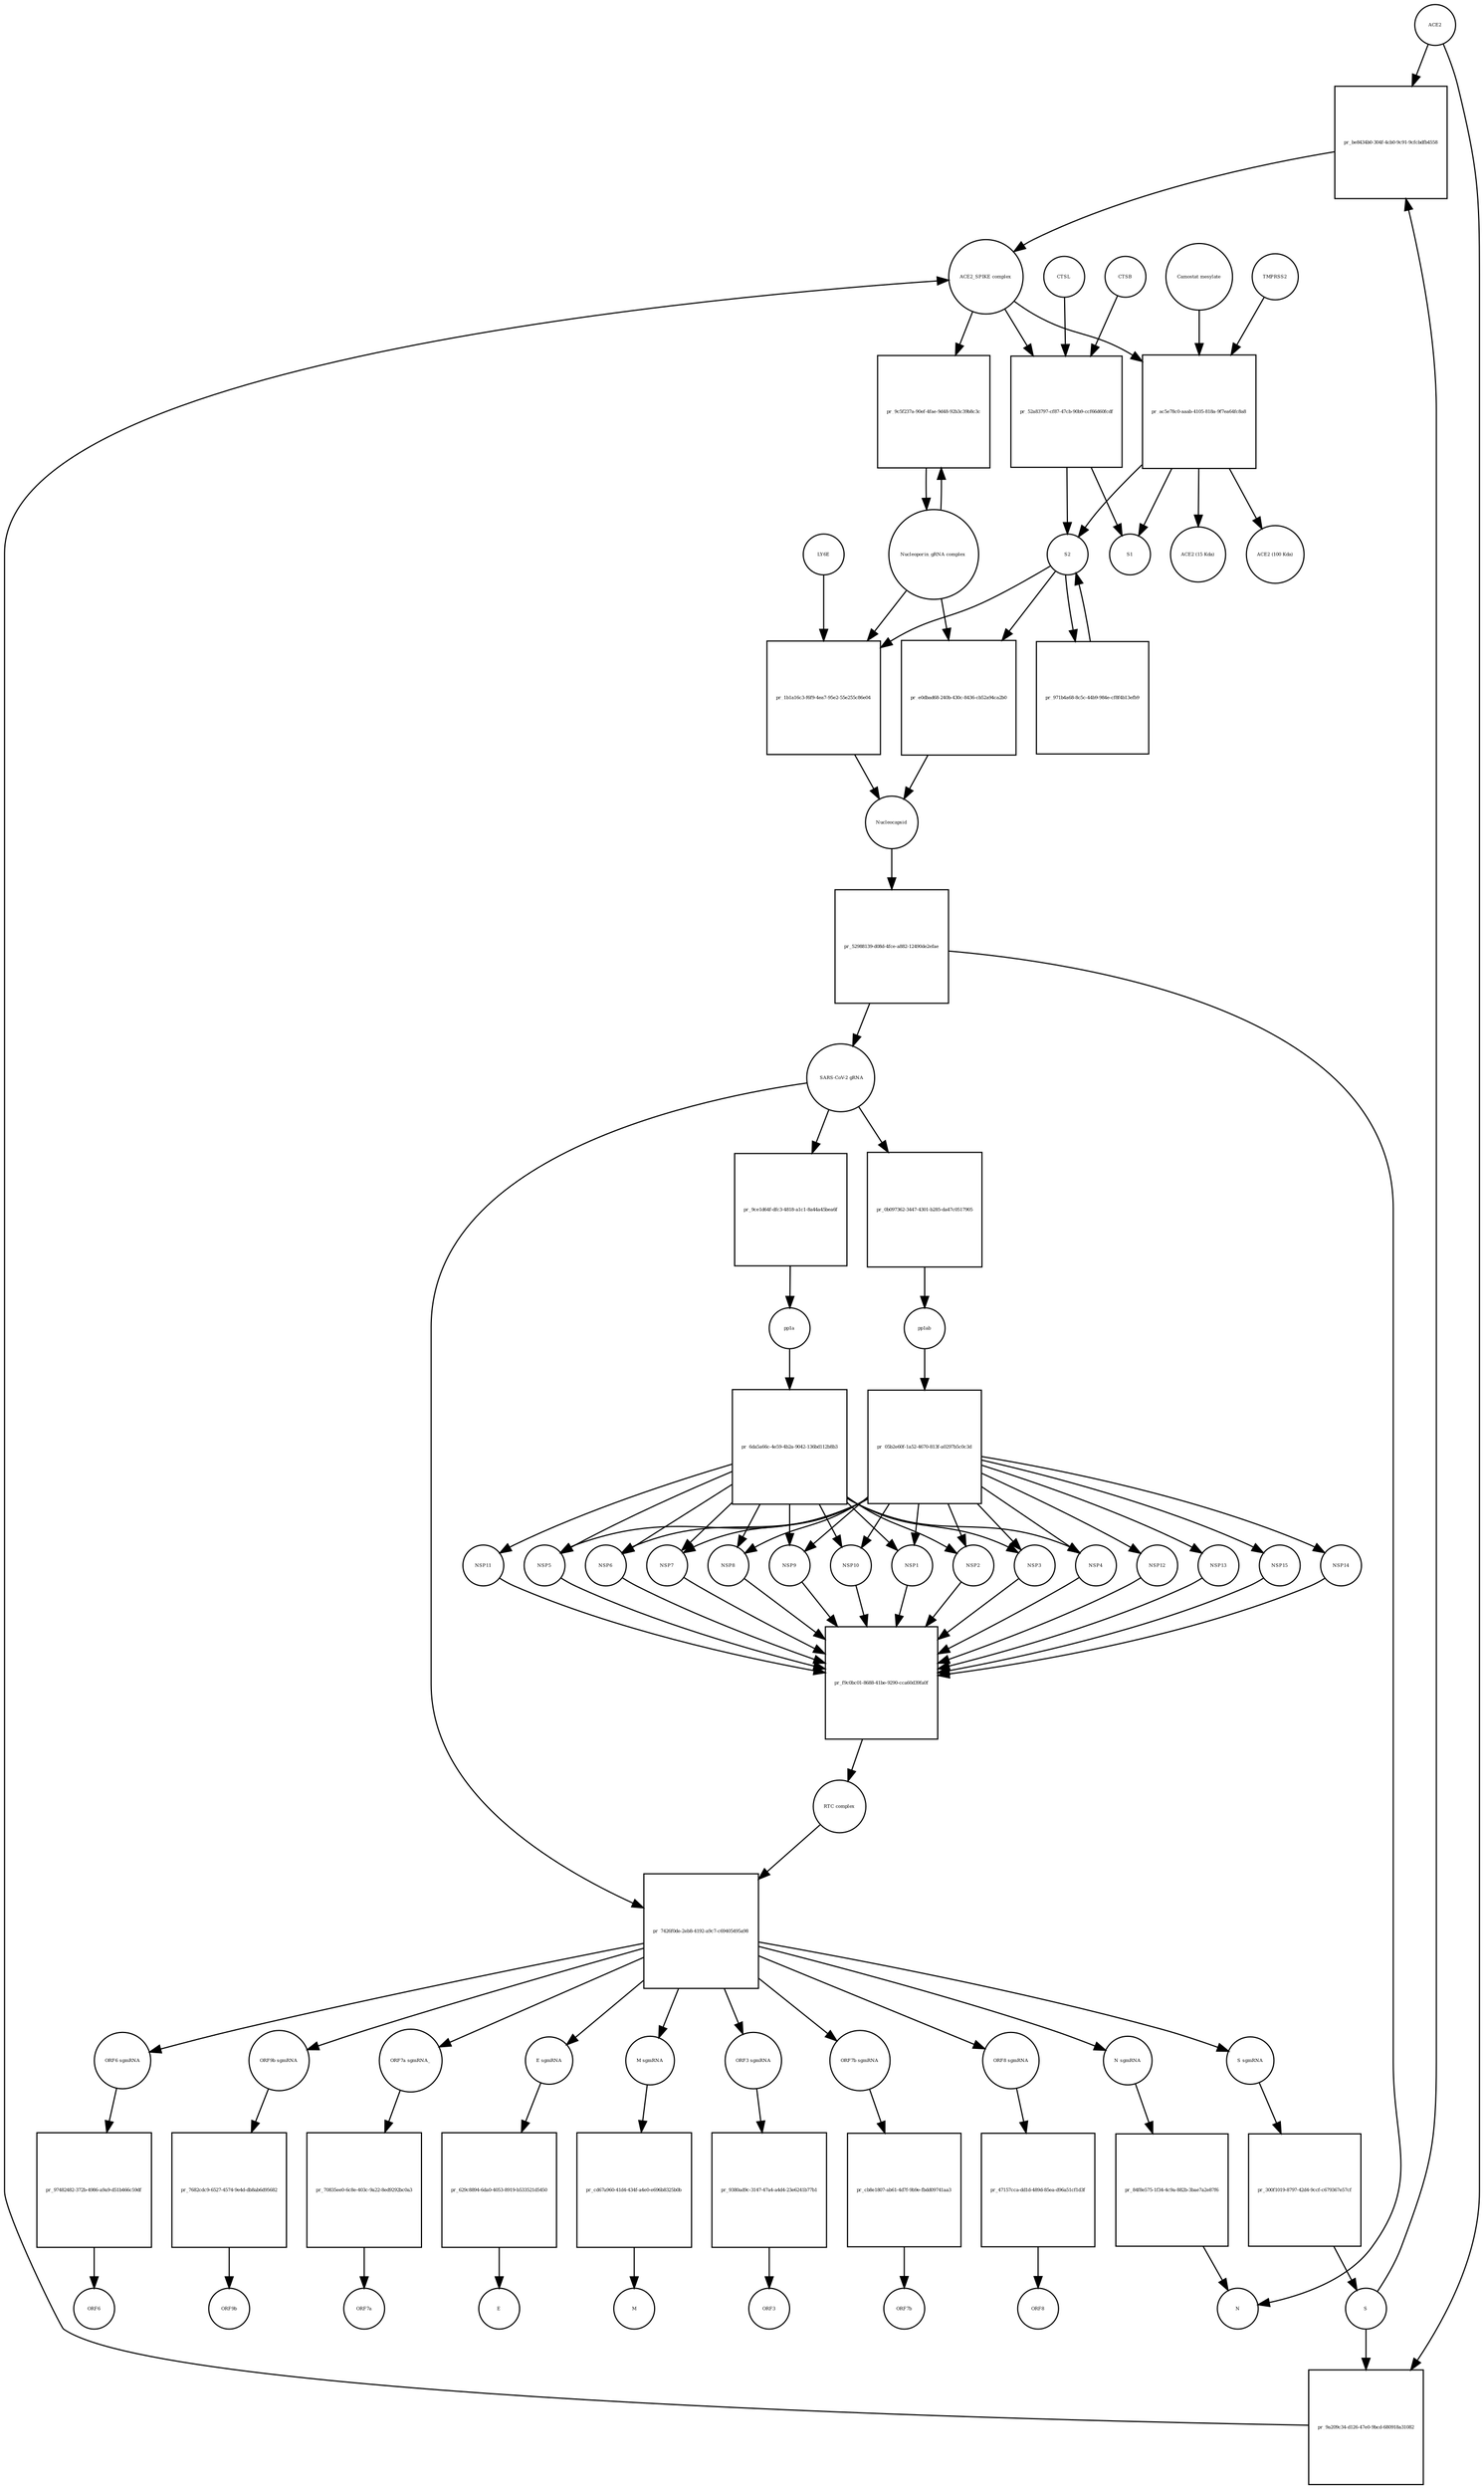 strict digraph  {
ACE2 [annotation="", bipartite=0, cls=macromolecule, fontsize=4, label=ACE2, shape=circle];
"pr_be8434b0-304f-4cb0-9c91-9cfcbdfb4558" [annotation="", bipartite=1, cls=process, fontsize=4, label="pr_be8434b0-304f-4cb0-9c91-9cfcbdfb4558", shape=square];
"ACE2_SPIKE complex" [annotation="", bipartite=0, cls=complex, fontsize=4, label="ACE2_SPIKE complex", shape=circle];
S [annotation="", bipartite=0, cls=macromolecule, fontsize=4, label=S, shape=circle];
"Nucleoporin_gRNA complex " [annotation="", bipartite=0, cls=complex, fontsize=4, label="Nucleoporin_gRNA complex ", shape=circle];
"pr_9c5f237a-90ef-4fae-9d48-92b3c39b8c3c" [annotation="", bipartite=1, cls=process, fontsize=4, label="pr_9c5f237a-90ef-4fae-9d48-92b3c39b8c3c", shape=square];
"pr_52a83797-cf87-47cb-90b9-ccf66d60fcdf" [annotation="", bipartite=1, cls=process, fontsize=4, label="pr_52a83797-cf87-47cb-90b9-ccf66d60fcdf", shape=square];
S2 [annotation="", bipartite=0, cls=macromolecule, fontsize=4, label=S2, shape=circle];
CTSB [annotation="", bipartite=0, cls=macromolecule, fontsize=4, label=CTSB, shape=circle];
CTSL [annotation="", bipartite=0, cls=macromolecule, fontsize=4, label=CTSL, shape=circle];
S1 [annotation="", bipartite=0, cls=macromolecule, fontsize=4, label=S1, shape=circle];
"pr_ac5e78c0-aaab-4105-818a-9f7ea64fc8a8" [annotation="", bipartite=1, cls=process, fontsize=4, label="pr_ac5e78c0-aaab-4105-818a-9f7ea64fc8a8", shape=square];
TMPRSS2 [annotation="", bipartite=0, cls=macromolecule, fontsize=4, label=TMPRSS2, shape=circle];
"Camostat mesylate" [annotation="urn_miriam_pubchem.compound_2536", bipartite=0, cls="simple chemical", fontsize=4, label="Camostat mesylate", shape=circle];
"ACE2 (15 Kda)" [annotation="", bipartite=0, cls=macromolecule, fontsize=4, label="ACE2 (15 Kda)", shape=circle];
"ACE2 (100 Kda)" [annotation="", bipartite=0, cls=macromolecule, fontsize=4, label="ACE2 (100 Kda)", shape=circle];
"pr_9a209c34-d126-47e0-9bcd-680918a31082" [annotation="", bipartite=1, cls=process, fontsize=4, label="pr_9a209c34-d126-47e0-9bcd-680918a31082", shape=square];
"pr_1b1a16c3-f6f9-4ea7-95e2-55e255c86e04" [annotation="", bipartite=1, cls=process, fontsize=4, label="pr_1b1a16c3-f6f9-4ea7-95e2-55e255c86e04", shape=square];
Nucleocapsid [annotation="", bipartite=0, cls=complex, fontsize=4, label=Nucleocapsid, shape=circle];
LY6E [annotation="", bipartite=0, cls=macromolecule, fontsize=4, label=LY6E, shape=circle];
"pr_971b4a68-8c5c-44b9-984e-cf8f4b13efb9" [annotation="", bipartite=1, cls=process, fontsize=4, label="pr_971b4a68-8c5c-44b9-984e-cf8f4b13efb9", shape=square];
"pr_e0dbad68-240b-430c-8436-cb52a94ca2b0" [annotation="", bipartite=1, cls=process, fontsize=4, label="pr_e0dbad68-240b-430c-8436-cb52a94ca2b0", shape=square];
" SARS-CoV-2 gRNA" [annotation="", bipartite=0, cls="nucleic acid feature", fontsize=4, label=" SARS-CoV-2 gRNA", shape=circle];
"pr_0b097362-3447-4301-b285-da47c0517905" [annotation="", bipartite=1, cls=process, fontsize=4, label="pr_0b097362-3447-4301-b285-da47c0517905", shape=square];
pp1ab [annotation="", bipartite=0, cls=macromolecule, fontsize=4, label=pp1ab, shape=circle];
"pr_52988139-d08d-4fce-a882-12490de2efae" [annotation="", bipartite=1, cls=process, fontsize=4, label="pr_52988139-d08d-4fce-a882-12490de2efae", shape=square];
N [annotation="", bipartite=0, cls=macromolecule, fontsize=4, label=N, shape=circle];
"pr_7426f0de-2eb8-4192-a9c7-c69405495a98" [annotation="", bipartite=1, cls=process, fontsize=4, label="pr_7426f0de-2eb8-4192-a9c7-c69405495a98", shape=square];
"ORF7a sgmRNA_" [annotation="", bipartite=0, cls="nucleic acid feature", fontsize=4, label="ORF7a sgmRNA_", shape=circle];
"RTC complex" [annotation="", bipartite=0, cls=complex, fontsize=4, label="RTC complex", shape=circle];
"S sgmRNA" [annotation="", bipartite=0, cls="nucleic acid feature", fontsize=4, label="S sgmRNA", shape=circle];
"E sgmRNA" [annotation="", bipartite=0, cls="nucleic acid feature", fontsize=4, label="E sgmRNA", shape=circle];
"M sgmRNA" [annotation="", bipartite=0, cls="nucleic acid feature", fontsize=4, label="M sgmRNA", shape=circle];
"ORF3 sgmRNA" [annotation="", bipartite=0, cls="nucleic acid feature", fontsize=4, label="ORF3 sgmRNA", shape=circle];
"ORF7b sgmRNA" [annotation="", bipartite=0, cls="nucleic acid feature", fontsize=4, label="ORF7b sgmRNA", shape=circle];
"ORF8 sgmRNA" [annotation="", bipartite=0, cls="nucleic acid feature", fontsize=4, label="ORF8 sgmRNA", shape=circle];
"ORF6 sgmRNA" [annotation="", bipartite=0, cls="nucleic acid feature", fontsize=4, label="ORF6 sgmRNA", shape=circle];
"ORF9b sgmRNA" [annotation="", bipartite=0, cls="nucleic acid feature", fontsize=4, label="ORF9b sgmRNA", shape=circle];
"N sgmRNA" [annotation="", bipartite=0, cls="nucleic acid feature", fontsize=4, label="N sgmRNA", shape=circle];
"pr_300f1019-8797-42d4-9ccf-c679367e57cf" [annotation="", bipartite=1, cls=process, fontsize=4, label="pr_300f1019-8797-42d4-9ccf-c679367e57cf", shape=square];
"pr_629c8894-6da0-4053-8919-b533521d5450" [annotation="", bipartite=1, cls=process, fontsize=4, label="pr_629c8894-6da0-4053-8919-b533521d5450", shape=square];
E [annotation="", bipartite=0, cls=macromolecule, fontsize=4, label=E, shape=circle];
"pr_cd67a960-41d4-434f-a4e0-e696b8325b0b" [annotation="", bipartite=1, cls=process, fontsize=4, label="pr_cd67a960-41d4-434f-a4e0-e696b8325b0b", shape=square];
M [annotation="", bipartite=0, cls=macromolecule, fontsize=4, label=M, shape=circle];
"pr_84f8e575-1f34-4c9a-882b-3bae7a2e87f6" [annotation="", bipartite=1, cls=process, fontsize=4, label="pr_84f8e575-1f34-4c9a-882b-3bae7a2e87f6", shape=square];
"pr_9380ad9c-3147-47a4-a4d4-23e6241b77b1" [annotation="", bipartite=1, cls=process, fontsize=4, label="pr_9380ad9c-3147-47a4-a4d4-23e6241b77b1", shape=square];
ORF3 [annotation="", bipartite=0, cls=macromolecule, fontsize=4, label=ORF3, shape=circle];
"pr_70835ee0-6c8e-403c-9a22-8ed9292bc0a3" [annotation="", bipartite=1, cls=process, fontsize=4, label="pr_70835ee0-6c8e-403c-9a22-8ed9292bc0a3", shape=square];
ORF7a [annotation="", bipartite=0, cls=macromolecule, fontsize=4, label=ORF7a, shape=circle];
"pr_cb8e1807-ab61-4d7f-9b9e-fbdd09741aa3" [annotation="", bipartite=1, cls=process, fontsize=4, label="pr_cb8e1807-ab61-4d7f-9b9e-fbdd09741aa3", shape=square];
ORF7b [annotation="", bipartite=0, cls=macromolecule, fontsize=4, label=ORF7b, shape=circle];
"pr_47157cca-dd1d-489d-85ea-d96a51cf1d3f" [annotation="", bipartite=1, cls=process, fontsize=4, label="pr_47157cca-dd1d-489d-85ea-d96a51cf1d3f", shape=square];
ORF8 [annotation="", bipartite=0, cls=macromolecule, fontsize=4, label=ORF8, shape=circle];
"pr_97482482-372b-4986-a9a9-d51b466c59df" [annotation="", bipartite=1, cls=process, fontsize=4, label="pr_97482482-372b-4986-a9a9-d51b466c59df", shape=square];
ORF6 [annotation="", bipartite=0, cls=macromolecule, fontsize=4, label=ORF6, shape=circle];
"pr_7682cdc9-6527-4574-9e4d-db8ab6d95682" [annotation="", bipartite=1, cls=process, fontsize=4, label="pr_7682cdc9-6527-4574-9e4d-db8ab6d95682", shape=square];
ORF9b [annotation="", bipartite=0, cls=macromolecule, fontsize=4, label=ORF9b, shape=circle];
"pr_05b2e60f-1a52-4670-813f-a0297b5c0c3d" [annotation="", bipartite=1, cls=process, fontsize=4, label="pr_05b2e60f-1a52-4670-813f-a0297b5c0c3d", shape=square];
NSP14 [annotation="", bipartite=0, cls=macromolecule, fontsize=4, label=NSP14, shape=circle];
NSP12 [annotation="", bipartite=0, cls=macromolecule, fontsize=4, label=NSP12, shape=circle];
NSP13 [annotation="", bipartite=0, cls=macromolecule, fontsize=4, label=NSP13, shape=circle];
NSP15 [annotation="", bipartite=0, cls=macromolecule, fontsize=4, label=NSP15, shape=circle];
NSP1 [annotation="", bipartite=0, cls=macromolecule, fontsize=4, label=NSP1, shape=circle];
NSP2 [annotation="", bipartite=0, cls=macromolecule, fontsize=4, label=NSP2, shape=circle];
NSP3 [annotation="", bipartite=0, cls=macromolecule, fontsize=4, label=NSP3, shape=circle];
NSP4 [annotation="", bipartite=0, cls=macromolecule, fontsize=4, label=NSP4, shape=circle];
NSP5 [annotation="", bipartite=0, cls=macromolecule, fontsize=4, label=NSP5, shape=circle];
NSP6 [annotation="", bipartite=0, cls=macromolecule, fontsize=4, label=NSP6, shape=circle];
NSP7 [annotation="", bipartite=0, cls=macromolecule, fontsize=4, label=NSP7, shape=circle];
NSP8 [annotation="", bipartite=0, cls=macromolecule, fontsize=4, label=NSP8, shape=circle];
NSP9 [annotation="", bipartite=0, cls=macromolecule, fontsize=4, label=NSP9, shape=circle];
NSP10 [annotation="", bipartite=0, cls=macromolecule, fontsize=4, label=NSP10, shape=circle];
"pr_f9c0bc01-8688-41be-9290-cca60d39fa0f" [annotation="", bipartite=1, cls=process, fontsize=4, label="pr_f9c0bc01-8688-41be-9290-cca60d39fa0f", shape=square];
NSP11 [annotation="", bipartite=0, cls=macromolecule, fontsize=4, label=NSP11, shape=circle];
pp1a [annotation="", bipartite=0, cls=macromolecule, fontsize=4, label=pp1a, shape=circle];
"pr_6da5a66c-4e59-4b2a-9042-136bd112b8b3" [annotation="", bipartite=1, cls=process, fontsize=4, label="pr_6da5a66c-4e59-4b2a-9042-136bd112b8b3", shape=square];
"pr_9ce1d64f-dfc3-4818-a1c1-8a44a45bea6f" [annotation="", bipartite=1, cls=process, fontsize=4, label="pr_9ce1d64f-dfc3-4818-a1c1-8a44a45bea6f", shape=square];
ACE2 -> "pr_be8434b0-304f-4cb0-9c91-9cfcbdfb4558"  [annotation="", interaction_type=consumption];
ACE2 -> "pr_9a209c34-d126-47e0-9bcd-680918a31082"  [annotation="", interaction_type=consumption];
"pr_be8434b0-304f-4cb0-9c91-9cfcbdfb4558" -> "ACE2_SPIKE complex"  [annotation="", interaction_type=production];
"ACE2_SPIKE complex" -> "pr_9c5f237a-90ef-4fae-9d48-92b3c39b8c3c"  [annotation="urn_miriam_pubmed_32142651|urn_miriam_pubmed_32094589", interaction_type=stimulation];
"ACE2_SPIKE complex" -> "pr_52a83797-cf87-47cb-90b9-ccf66d60fcdf"  [annotation="", interaction_type=consumption];
"ACE2_SPIKE complex" -> "pr_ac5e78c0-aaab-4105-818a-9f7ea64fc8a8"  [annotation="", interaction_type=consumption];
S -> "pr_be8434b0-304f-4cb0-9c91-9cfcbdfb4558"  [annotation="", interaction_type=consumption];
S -> "pr_9a209c34-d126-47e0-9bcd-680918a31082"  [annotation="", interaction_type=consumption];
"Nucleoporin_gRNA complex " -> "pr_9c5f237a-90ef-4fae-9d48-92b3c39b8c3c"  [annotation="", interaction_type=consumption];
"Nucleoporin_gRNA complex " -> "pr_1b1a16c3-f6f9-4ea7-95e2-55e255c86e04"  [annotation="", interaction_type=consumption];
"Nucleoporin_gRNA complex " -> "pr_e0dbad68-240b-430c-8436-cb52a94ca2b0"  [annotation="", interaction_type=consumption];
"pr_9c5f237a-90ef-4fae-9d48-92b3c39b8c3c" -> "Nucleoporin_gRNA complex "  [annotation="", interaction_type=production];
"pr_52a83797-cf87-47cb-90b9-ccf66d60fcdf" -> S2  [annotation="", interaction_type=production];
"pr_52a83797-cf87-47cb-90b9-ccf66d60fcdf" -> S1  [annotation="", interaction_type=production];
S2 -> "pr_1b1a16c3-f6f9-4ea7-95e2-55e255c86e04"  [annotation="urn_miriam_doi_10.1101%2F2020.03.05.979260|urn_miriam_doi_10.1101%2F2020.04.02.021469", interaction_type=stimulation];
S2 -> "pr_971b4a68-8c5c-44b9-984e-cf8f4b13efb9"  [annotation="", interaction_type=consumption];
S2 -> "pr_e0dbad68-240b-430c-8436-cb52a94ca2b0"  [annotation="", interaction_type=stimulation];
CTSB -> "pr_52a83797-cf87-47cb-90b9-ccf66d60fcdf"  [annotation=urn_miriam_pubmed_32142651, interaction_type=catalysis];
CTSL -> "pr_52a83797-cf87-47cb-90b9-ccf66d60fcdf"  [annotation=urn_miriam_pubmed_32142651, interaction_type=catalysis];
"pr_ac5e78c0-aaab-4105-818a-9f7ea64fc8a8" -> S2  [annotation="", interaction_type=production];
"pr_ac5e78c0-aaab-4105-818a-9f7ea64fc8a8" -> S1  [annotation="", interaction_type=production];
"pr_ac5e78c0-aaab-4105-818a-9f7ea64fc8a8" -> "ACE2 (15 Kda)"  [annotation="", interaction_type=production];
"pr_ac5e78c0-aaab-4105-818a-9f7ea64fc8a8" -> "ACE2 (100 Kda)"  [annotation="", interaction_type=production];
TMPRSS2 -> "pr_ac5e78c0-aaab-4105-818a-9f7ea64fc8a8"  [annotation="urn_miriam_pubmed_32142651|urn_miriam_pubmed_32094589|urn_miriam_pubmed_24227843", interaction_type=catalysis];
"Camostat mesylate" -> "pr_ac5e78c0-aaab-4105-818a-9f7ea64fc8a8"  [annotation="urn_miriam_pubmed_32142651|urn_miriam_pubmed_32094589|urn_miriam_pubmed_24227843", interaction_type=inhibition];
"pr_9a209c34-d126-47e0-9bcd-680918a31082" -> "ACE2_SPIKE complex"  [annotation="", interaction_type=production];
"pr_1b1a16c3-f6f9-4ea7-95e2-55e255c86e04" -> Nucleocapsid  [annotation="", interaction_type=production];
Nucleocapsid -> "pr_52988139-d08d-4fce-a882-12490de2efae"  [annotation="", interaction_type=consumption];
LY6E -> "pr_1b1a16c3-f6f9-4ea7-95e2-55e255c86e04"  [annotation="urn_miriam_doi_10.1101%2F2020.03.05.979260|urn_miriam_doi_10.1101%2F2020.04.02.021469", interaction_type=inhibition];
"pr_971b4a68-8c5c-44b9-984e-cf8f4b13efb9" -> S2  [annotation="", interaction_type=production];
"pr_e0dbad68-240b-430c-8436-cb52a94ca2b0" -> Nucleocapsid  [annotation="", interaction_type=production];
" SARS-CoV-2 gRNA" -> "pr_0b097362-3447-4301-b285-da47c0517905"  [annotation="", interaction_type=consumption];
" SARS-CoV-2 gRNA" -> "pr_7426f0de-2eb8-4192-a9c7-c69405495a98"  [annotation="", interaction_type=consumption];
" SARS-CoV-2 gRNA" -> "pr_9ce1d64f-dfc3-4818-a1c1-8a44a45bea6f"  [annotation="", interaction_type=consumption];
"pr_0b097362-3447-4301-b285-da47c0517905" -> pp1ab  [annotation="", interaction_type=production];
pp1ab -> "pr_05b2e60f-1a52-4670-813f-a0297b5c0c3d"  [annotation=urn_miriam_pubmed_31226023, interaction_type=catalysis];
"pr_52988139-d08d-4fce-a882-12490de2efae" -> " SARS-CoV-2 gRNA"  [annotation="", interaction_type=production];
"pr_52988139-d08d-4fce-a882-12490de2efae" -> N  [annotation="", interaction_type=production];
"pr_7426f0de-2eb8-4192-a9c7-c69405495a98" -> "ORF7a sgmRNA_"  [annotation="", interaction_type=production];
"pr_7426f0de-2eb8-4192-a9c7-c69405495a98" -> "S sgmRNA"  [annotation="", interaction_type=production];
"pr_7426f0de-2eb8-4192-a9c7-c69405495a98" -> "E sgmRNA"  [annotation="", interaction_type=production];
"pr_7426f0de-2eb8-4192-a9c7-c69405495a98" -> "M sgmRNA"  [annotation="", interaction_type=production];
"pr_7426f0de-2eb8-4192-a9c7-c69405495a98" -> "ORF3 sgmRNA"  [annotation="", interaction_type=production];
"pr_7426f0de-2eb8-4192-a9c7-c69405495a98" -> "ORF7b sgmRNA"  [annotation="", interaction_type=production];
"pr_7426f0de-2eb8-4192-a9c7-c69405495a98" -> "ORF8 sgmRNA"  [annotation="", interaction_type=production];
"pr_7426f0de-2eb8-4192-a9c7-c69405495a98" -> "ORF6 sgmRNA"  [annotation="", interaction_type=production];
"pr_7426f0de-2eb8-4192-a9c7-c69405495a98" -> "ORF9b sgmRNA"  [annotation="", interaction_type=production];
"pr_7426f0de-2eb8-4192-a9c7-c69405495a98" -> "N sgmRNA"  [annotation="", interaction_type=production];
"ORF7a sgmRNA_" -> "pr_70835ee0-6c8e-403c-9a22-8ed9292bc0a3"  [annotation="", interaction_type=consumption];
"RTC complex" -> "pr_7426f0de-2eb8-4192-a9c7-c69405495a98"  [annotation=urn_miriam_pubmed_31226023, interaction_type="necessary stimulation"];
"S sgmRNA" -> "pr_300f1019-8797-42d4-9ccf-c679367e57cf"  [annotation="", interaction_type=consumption];
"E sgmRNA" -> "pr_629c8894-6da0-4053-8919-b533521d5450"  [annotation="", interaction_type=consumption];
"M sgmRNA" -> "pr_cd67a960-41d4-434f-a4e0-e696b8325b0b"  [annotation="", interaction_type=consumption];
"ORF3 sgmRNA" -> "pr_9380ad9c-3147-47a4-a4d4-23e6241b77b1"  [annotation="", interaction_type=consumption];
"ORF7b sgmRNA" -> "pr_cb8e1807-ab61-4d7f-9b9e-fbdd09741aa3"  [annotation="", interaction_type=consumption];
"ORF8 sgmRNA" -> "pr_47157cca-dd1d-489d-85ea-d96a51cf1d3f"  [annotation="", interaction_type=consumption];
"ORF6 sgmRNA" -> "pr_97482482-372b-4986-a9a9-d51b466c59df"  [annotation="", interaction_type=consumption];
"ORF9b sgmRNA" -> "pr_7682cdc9-6527-4574-9e4d-db8ab6d95682"  [annotation="", interaction_type=consumption];
"N sgmRNA" -> "pr_84f8e575-1f34-4c9a-882b-3bae7a2e87f6"  [annotation="", interaction_type=consumption];
"pr_300f1019-8797-42d4-9ccf-c679367e57cf" -> S  [annotation="", interaction_type=production];
"pr_629c8894-6da0-4053-8919-b533521d5450" -> E  [annotation="", interaction_type=production];
"pr_cd67a960-41d4-434f-a4e0-e696b8325b0b" -> M  [annotation="", interaction_type=production];
"pr_84f8e575-1f34-4c9a-882b-3bae7a2e87f6" -> N  [annotation="", interaction_type=production];
"pr_9380ad9c-3147-47a4-a4d4-23e6241b77b1" -> ORF3  [annotation="", interaction_type=production];
"pr_70835ee0-6c8e-403c-9a22-8ed9292bc0a3" -> ORF7a  [annotation="", interaction_type=production];
"pr_cb8e1807-ab61-4d7f-9b9e-fbdd09741aa3" -> ORF7b  [annotation="", interaction_type=production];
"pr_47157cca-dd1d-489d-85ea-d96a51cf1d3f" -> ORF8  [annotation="", interaction_type=production];
"pr_97482482-372b-4986-a9a9-d51b466c59df" -> ORF6  [annotation="", interaction_type=production];
"pr_7682cdc9-6527-4574-9e4d-db8ab6d95682" -> ORF9b  [annotation="", interaction_type=production];
"pr_05b2e60f-1a52-4670-813f-a0297b5c0c3d" -> NSP14  [annotation="", interaction_type=production];
"pr_05b2e60f-1a52-4670-813f-a0297b5c0c3d" -> NSP12  [annotation="", interaction_type=production];
"pr_05b2e60f-1a52-4670-813f-a0297b5c0c3d" -> NSP13  [annotation="", interaction_type=production];
"pr_05b2e60f-1a52-4670-813f-a0297b5c0c3d" -> NSP15  [annotation="", interaction_type=production];
"pr_05b2e60f-1a52-4670-813f-a0297b5c0c3d" -> NSP1  [annotation="", interaction_type=production];
"pr_05b2e60f-1a52-4670-813f-a0297b5c0c3d" -> NSP2  [annotation="", interaction_type=production];
"pr_05b2e60f-1a52-4670-813f-a0297b5c0c3d" -> NSP3  [annotation="", interaction_type=production];
"pr_05b2e60f-1a52-4670-813f-a0297b5c0c3d" -> NSP4  [annotation="", interaction_type=production];
"pr_05b2e60f-1a52-4670-813f-a0297b5c0c3d" -> NSP5  [annotation="", interaction_type=production];
"pr_05b2e60f-1a52-4670-813f-a0297b5c0c3d" -> NSP6  [annotation="", interaction_type=production];
"pr_05b2e60f-1a52-4670-813f-a0297b5c0c3d" -> NSP7  [annotation="", interaction_type=production];
"pr_05b2e60f-1a52-4670-813f-a0297b5c0c3d" -> NSP8  [annotation="", interaction_type=production];
"pr_05b2e60f-1a52-4670-813f-a0297b5c0c3d" -> NSP9  [annotation="", interaction_type=production];
"pr_05b2e60f-1a52-4670-813f-a0297b5c0c3d" -> NSP10  [annotation="", interaction_type=production];
NSP14 -> "pr_f9c0bc01-8688-41be-9290-cca60d39fa0f"  [annotation="", interaction_type=consumption];
NSP12 -> "pr_f9c0bc01-8688-41be-9290-cca60d39fa0f"  [annotation="", interaction_type=consumption];
NSP13 -> "pr_f9c0bc01-8688-41be-9290-cca60d39fa0f"  [annotation="", interaction_type=consumption];
NSP15 -> "pr_f9c0bc01-8688-41be-9290-cca60d39fa0f"  [annotation="", interaction_type=consumption];
NSP1 -> "pr_f9c0bc01-8688-41be-9290-cca60d39fa0f"  [annotation="", interaction_type=consumption];
NSP2 -> "pr_f9c0bc01-8688-41be-9290-cca60d39fa0f"  [annotation="", interaction_type=consumption];
NSP3 -> "pr_f9c0bc01-8688-41be-9290-cca60d39fa0f"  [annotation="", interaction_type=consumption];
NSP4 -> "pr_f9c0bc01-8688-41be-9290-cca60d39fa0f"  [annotation="", interaction_type=consumption];
NSP5 -> "pr_f9c0bc01-8688-41be-9290-cca60d39fa0f"  [annotation="", interaction_type=consumption];
NSP6 -> "pr_f9c0bc01-8688-41be-9290-cca60d39fa0f"  [annotation="", interaction_type=consumption];
NSP7 -> "pr_f9c0bc01-8688-41be-9290-cca60d39fa0f"  [annotation="", interaction_type=consumption];
NSP8 -> "pr_f9c0bc01-8688-41be-9290-cca60d39fa0f"  [annotation="", interaction_type=consumption];
NSP9 -> "pr_f9c0bc01-8688-41be-9290-cca60d39fa0f"  [annotation="", interaction_type=consumption];
NSP10 -> "pr_f9c0bc01-8688-41be-9290-cca60d39fa0f"  [annotation="", interaction_type=consumption];
"pr_f9c0bc01-8688-41be-9290-cca60d39fa0f" -> "RTC complex"  [annotation="", interaction_type=production];
NSP11 -> "pr_f9c0bc01-8688-41be-9290-cca60d39fa0f"  [annotation="", interaction_type=consumption];
pp1a -> "pr_6da5a66c-4e59-4b2a-9042-136bd112b8b3"  [annotation=urn_miriam_pubmed_31226023, interaction_type=catalysis];
"pr_6da5a66c-4e59-4b2a-9042-136bd112b8b3" -> NSP6  [annotation="", interaction_type=production];
"pr_6da5a66c-4e59-4b2a-9042-136bd112b8b3" -> NSP1  [annotation="", interaction_type=production];
"pr_6da5a66c-4e59-4b2a-9042-136bd112b8b3" -> NSP2  [annotation="", interaction_type=production];
"pr_6da5a66c-4e59-4b2a-9042-136bd112b8b3" -> NSP3  [annotation="", interaction_type=production];
"pr_6da5a66c-4e59-4b2a-9042-136bd112b8b3" -> NSP4  [annotation="", interaction_type=production];
"pr_6da5a66c-4e59-4b2a-9042-136bd112b8b3" -> NSP5  [annotation="", interaction_type=production];
"pr_6da5a66c-4e59-4b2a-9042-136bd112b8b3" -> NSP7  [annotation="", interaction_type=production];
"pr_6da5a66c-4e59-4b2a-9042-136bd112b8b3" -> NSP8  [annotation="", interaction_type=production];
"pr_6da5a66c-4e59-4b2a-9042-136bd112b8b3" -> NSP9  [annotation="", interaction_type=production];
"pr_6da5a66c-4e59-4b2a-9042-136bd112b8b3" -> NSP10  [annotation="", interaction_type=production];
"pr_6da5a66c-4e59-4b2a-9042-136bd112b8b3" -> NSP11  [annotation="", interaction_type=production];
"pr_9ce1d64f-dfc3-4818-a1c1-8a44a45bea6f" -> pp1a  [annotation="", interaction_type=production];
}
